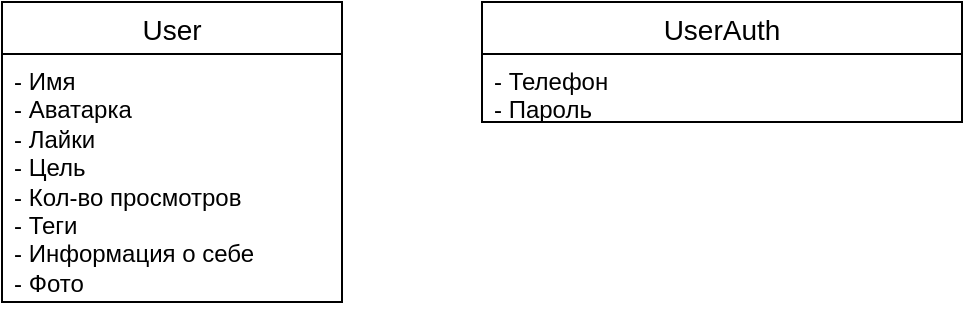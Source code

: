 <mxfile version="24.7.4">
  <diagram name="Страница — 1" id="3JA7iMV7y9AjzQ0JwUj1">
    <mxGraphModel dx="1562" dy="853" grid="1" gridSize="10" guides="1" tooltips="1" connect="1" arrows="1" fold="1" page="1" pageScale="1" pageWidth="827" pageHeight="1169" math="0" shadow="0">
      <root>
        <mxCell id="0" />
        <mxCell id="1" parent="0" />
        <mxCell id="k4P8TYEaUfbqFMuQv6YY-1" value="User" style="swimlane;fontStyle=0;childLayout=stackLayout;horizontal=1;startSize=26;horizontalStack=0;resizeParent=1;resizeParentMax=0;resizeLast=0;collapsible=1;marginBottom=0;align=center;fontSize=14;" vertex="1" parent="1">
          <mxGeometry x="100" y="170" width="170" height="150" as="geometry" />
        </mxCell>
        <mxCell id="k4P8TYEaUfbqFMuQv6YY-2" value="- Имя&lt;div&gt;- Аватарка&lt;/div&gt;&lt;div&gt;- Лайки&lt;br&gt;- Цель&lt;/div&gt;&lt;div&gt;- Кол-во просмотров&lt;br&gt;- Теги&lt;br&gt;- Информация о себе&lt;br&gt;- Фото&lt;/div&gt;" style="text;strokeColor=none;fillColor=none;spacingLeft=4;spacingRight=4;overflow=hidden;rotatable=0;points=[[0,0.5],[1,0.5]];portConstraint=eastwest;fontSize=12;whiteSpace=wrap;html=1;" vertex="1" parent="k4P8TYEaUfbqFMuQv6YY-1">
          <mxGeometry y="26" width="170" height="124" as="geometry" />
        </mxCell>
        <mxCell id="k4P8TYEaUfbqFMuQv6YY-5" value="UserAuth" style="swimlane;fontStyle=0;childLayout=stackLayout;horizontal=1;startSize=26;horizontalStack=0;resizeParent=1;resizeParentMax=0;resizeLast=0;collapsible=1;marginBottom=0;align=center;fontSize=14;" vertex="1" parent="1">
          <mxGeometry x="340" y="170" width="240" height="60" as="geometry" />
        </mxCell>
        <mxCell id="k4P8TYEaUfbqFMuQv6YY-6" value="- Телефон&lt;div&gt;- Пароль&lt;/div&gt;" style="text;strokeColor=none;fillColor=none;spacingLeft=4;spacingRight=4;overflow=hidden;rotatable=0;points=[[0,0.5],[1,0.5]];portConstraint=eastwest;fontSize=12;whiteSpace=wrap;html=1;" vertex="1" parent="k4P8TYEaUfbqFMuQv6YY-5">
          <mxGeometry y="26" width="240" height="34" as="geometry" />
        </mxCell>
      </root>
    </mxGraphModel>
  </diagram>
</mxfile>
